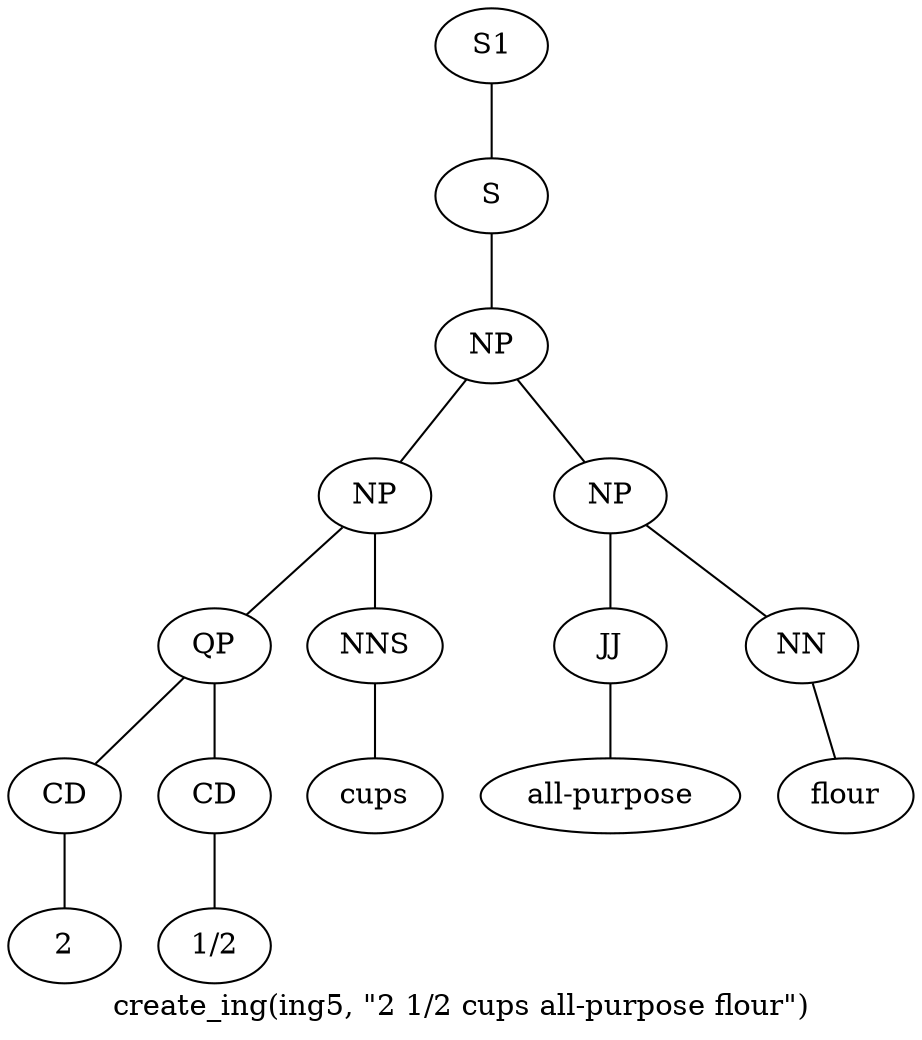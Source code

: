 graph SyntaxGraph {
	label = "create_ing(ing5, \"2 1/2 cups all-purpose flour\")";
	Node0 [label="S1"];
	Node1 [label="S"];
	Node2 [label="NP"];
	Node3 [label="NP"];
	Node4 [label="QP"];
	Node5 [label="CD"];
	Node6 [label="2"];
	Node7 [label="CD"];
	Node8 [label="1/2"];
	Node9 [label="NNS"];
	Node10 [label="cups"];
	Node11 [label="NP"];
	Node12 [label="JJ"];
	Node13 [label="all-purpose"];
	Node14 [label="NN"];
	Node15 [label="flour"];

	Node0 -- Node1;
	Node1 -- Node2;
	Node2 -- Node3;
	Node2 -- Node11;
	Node3 -- Node4;
	Node3 -- Node9;
	Node4 -- Node5;
	Node4 -- Node7;
	Node5 -- Node6;
	Node7 -- Node8;
	Node9 -- Node10;
	Node11 -- Node12;
	Node11 -- Node14;
	Node12 -- Node13;
	Node14 -- Node15;
}